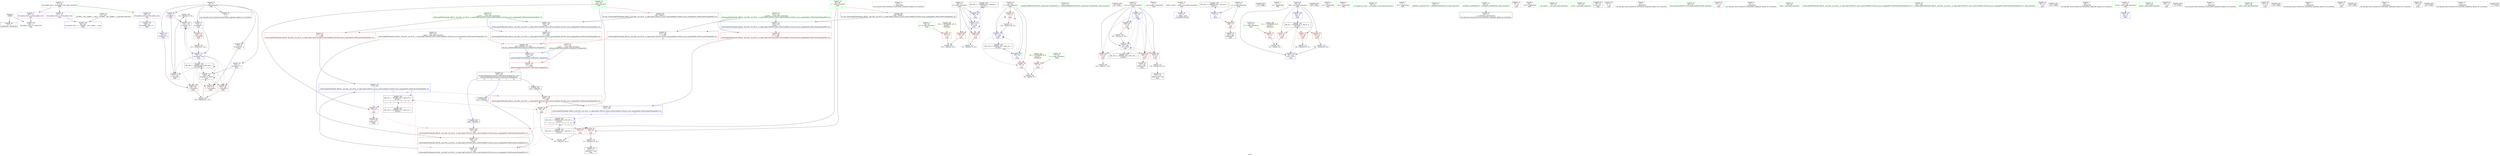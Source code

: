 digraph "SVFG" {
	label="SVFG";

	Node0x558593573b60 [shape=record,color=grey,label="{NodeID: 0\nNullPtr}"];
	Node0x558593573b60 -> Node0x55859358d4a0[style=solid];
	Node0x558593573b60 -> Node0x55859358d7e0[style=solid];
	Node0x558593596c90 [shape=record,color=grey,label="{NodeID: 180\n114 = Binary(113, 94, )\n}"];
	Node0x558593596c90 -> Node0x55859358db50[style=solid];
	Node0x55859358e080 [shape=record,color=red,label="{NodeID: 97\n217\<--200\n\<--__a.addr\n_ZSt4swapIiENSt9enable_ifIXsr6__and_ISt6__not_ISt15__is_tuple_likeIT_EESt21is_move_constructibleIS3_ESt18is_move_assignableIS3_EEE5valueEvE4typeERS3_SC_\n}"];
	Node0x55859358e080 -> Node0x5585935935f0[style=solid];
	Node0x55859358b870 [shape=record,color=green,label="{NodeID: 14\n133\<--1\n\<--dummyObj\nCan only get source location for instruction, argument, global var or function.}"];
	Node0x558593591d60 [shape=record,color=black,label="{NodeID: 194\nMR_20V_2 = PHI(MR_20V_4, MR_20V_1, )\npts\{70 \}\n}"];
	Node0x558593591d60 -> Node0x558593593040[style=dashed];
	Node0x55859358dc20 [shape=record,color=blue,label="{NodeID: 111\n119\<--121\narrayidx8\<--dec\nmain\n}"];
	Node0x55859358dc20 -> Node0x558593590b40[style=dashed];
	Node0x55859358dc20 -> Node0x558593590ce0[style=dashed];
	Node0x55859358dc20 -> Node0x558593590db0[style=dashed];
	Node0x55859358dc20 -> Node0x558593590e80[style=dashed];
	Node0x55859358dc20 -> Node0x55859358db50[style=dashed];
	Node0x55859358dc20 -> Node0x55859358de90[style=dashed];
	Node0x55859358dc20 -> Node0x5585935a0a30[style=dashed];
	Node0x55859358c580 [shape=record,color=green,label="{NodeID: 28\n61\<--62\ni\<--i_field_insensitive\nmain\n}"];
	Node0x55859358c580 -> Node0x5585935900b0[style=solid];
	Node0x55859358c580 -> Node0x558593590180[style=solid];
	Node0x55859358c580 -> Node0x55859358da80[style=solid];
	Node0x55859358c580 -> Node0x55859358dcf0[style=solid];
	Node0x5585935a3ec0 [shape=record,color=yellow,style=double,label="{NodeID: 208\n8V_1 = ENCHI(MR_8V_0)\npts\{58 \}\nFun[main]}"];
	Node0x5585935a3ec0 -> Node0x55859358ff10[style=dashed];
	Node0x558593593790 [shape=record,color=blue,label="{NodeID: 125\n231\<--230\n__t.addr\<--__t\n_ZSt4moveIRiEONSt16remove_referenceIT_E4typeEOS2_\n}"];
	Node0x558593593790 -> Node0x55859358e560[style=dashed];
	Node0x55859358d1d0 [shape=record,color=green,label="{NodeID: 42\n210\<--211\n_ZSt4moveIRiEONSt16remove_referenceIT_E4typeEOS2_\<--_ZSt4moveIRiEONSt16remove_referenceIT_E4typeEOS2__field_insensitive\n}"];
	Node0x55859358ee40 [shape=record,color=purple,label="{NodeID: 56\n112\<--8\narrayidx\<--a\nmain\n}"];
	Node0x55859358ee40 -> Node0x558593590b40[style=solid];
	Node0x55859358ee40 -> Node0x55859358db50[style=solid];
	Node0x55859358f9d0 [shape=record,color=purple,label="{NodeID: 70\n241\<--21\nllvm.global_ctors_1\<--llvm.global_ctors\nGlob }"];
	Node0x55859358f9d0 -> Node0x55859358e730[style=solid];
	Node0x5585935af710 [shape=record,color=black,label="{NodeID: 250\n92 = PHI()\n}"];
	Node0x558593590590 [shape=record,color=red,label="{NodeID: 84\n131\<--67\n\<--i10\nmain\n}"];
	Node0x558593590590 -> Node0x558593596f90[style=solid];
	Node0x558593574460 [shape=record,color=green,label="{NodeID: 1\n7\<--1\n__dso_handle\<--dummyObj\nGlob }"];
	Node0x558593596e10 [shape=record,color=grey,label="{NodeID: 181\n144 = Binary(143, 139, )\n}"];
	Node0x558593596e10 -> Node0x55859358de90[style=solid];
	Node0x55859358e150 [shape=record,color=red,label="{NodeID: 98\n214\<--202\n\<--__b.addr\n_ZSt4swapIiENSt9enable_ifIXsr6__and_ISt6__not_ISt15__is_tuple_likeIT_EESt21is_move_constructibleIS3_ESt18is_move_assignableIS3_EEE5valueEvE4typeERS3_SC_\n|{<s0>14}}"];
	Node0x55859358e150:s0 -> Node0x5585935b2220[style=solid,color=red];
	Node0x55859358b970 [shape=record,color=green,label="{NodeID: 15\n4\<--6\n_ZStL8__ioinit\<--_ZStL8__ioinit_field_insensitive\nGlob }"];
	Node0x55859358b970 -> Node0x55859358ed70[style=solid];
	Node0x558593591e50 [shape=record,color=black,label="{NodeID: 195\nMR_22V_2 = PHI(MR_22V_3, MR_22V_1, )\npts\{72 \}\n}"];
	Node0x558593591e50 -> Node0x558593593110[style=dashed];
	Node0x55859358dcf0 [shape=record,color=blue,label="{NodeID: 112\n61\<--126\ni\<--inc9\nmain\n}"];
	Node0x55859358dcf0 -> Node0x5585935900b0[style=dashed];
	Node0x55859358dcf0 -> Node0x558593590180[style=dashed];
	Node0x55859358dcf0 -> Node0x55859358dcf0[style=dashed];
	Node0x55859358dcf0 -> Node0x55859359dc10[style=dashed];
	Node0x55859358c650 [shape=record,color=green,label="{NodeID: 29\n63\<--64\nl\<--l_field_insensitive\nmain\n|{|<s2>7}}"];
	Node0x55859358c650 -> Node0x558593590250[style=solid];
	Node0x55859358c650 -> Node0x558593590320[style=solid];
	Node0x55859358c650:s2 -> Node0x5585935b2500[style=solid,color=red];
	Node0x5585935a3fa0 [shape=record,color=yellow,style=double,label="{NodeID: 209\n10V_1 = ENCHI(MR_10V_0)\npts\{60 \}\nFun[main]}"];
	Node0x5585935a3fa0 -> Node0x55859358ffe0[style=dashed];
	Node0x55859358d2d0 [shape=record,color=green,label="{NodeID: 43\n231\<--232\n__t.addr\<--__t.addr_field_insensitive\n_ZSt4moveIRiEONSt16remove_referenceIT_E4typeEOS2_\n}"];
	Node0x55859358d2d0 -> Node0x55859358e560[style=solid];
	Node0x55859358d2d0 -> Node0x558593593790[style=solid];
	Node0x55859358ef10 [shape=record,color=purple,label="{NodeID: 57\n119\<--8\narrayidx8\<--a\nmain\n}"];
	Node0x55859358ef10 -> Node0x558593590c10[style=solid];
	Node0x55859358ef10 -> Node0x55859358dc20[style=solid];
	Node0x55859358fad0 [shape=record,color=purple,label="{NodeID: 71\n242\<--21\nllvm.global_ctors_2\<--llvm.global_ctors\nGlob }"];
	Node0x55859358fad0 -> Node0x55859358d7e0[style=solid];
	Node0x5585935af810 [shape=record,color=black,label="{NodeID: 251\n173 = PHI()\n}"];
	Node0x558593590660 [shape=record,color=red,label="{NodeID: 85\n135\<--67\n\<--i10\nmain\n}"];
	Node0x558593590660 -> Node0x558593596210[style=solid];
	Node0x55859358a940 [shape=record,color=green,label="{NodeID: 2\n11\<--1\n.str\<--dummyObj\nGlob }"];
	Node0x558593596f90 [shape=record,color=grey,label="{NodeID: 182\n132 = cmp(131, 133, )\n}"];
	Node0x55859358e220 [shape=record,color=red,label="{NodeID: 99\n221\<--202\n\<--__b.addr\n_ZSt4swapIiENSt9enable_ifIXsr6__and_ISt6__not_ISt15__is_tuple_likeIT_EESt21is_move_constructibleIS3_ESt18is_move_assignableIS3_EEE5valueEvE4typeERS3_SC_\n}"];
	Node0x55859358e220 -> Node0x5585935936c0[style=solid];
	Node0x55859358ba70 [shape=record,color=green,label="{NodeID: 16\n8\<--10\na\<--a_field_insensitive\nGlob }"];
	Node0x55859358ba70 -> Node0x55859358d5a0[style=solid];
	Node0x55859358ba70 -> Node0x55859358ee40[style=solid];
	Node0x55859358ba70 -> Node0x55859358ef10[style=solid];
	Node0x55859358ba70 -> Node0x55859358efe0[style=solid];
	Node0x55859358ba70 -> Node0x55859358f0b0[style=solid];
	Node0x55859358ba70 -> Node0x55859358f180[style=solid];
	Node0x5585935a0a30 [shape=record,color=black,label="{NodeID: 196\nMR_24V_2 = PHI(MR_24V_6, MR_24V_1, )\npts\{100000 \}\n}"];
	Node0x5585935a0a30 -> Node0x558593590b40[style=dashed];
	Node0x5585935a0a30 -> Node0x558593590ce0[style=dashed];
	Node0x5585935a0a30 -> Node0x558593590db0[style=dashed];
	Node0x5585935a0a30 -> Node0x558593590e80[style=dashed];
	Node0x5585935a0a30 -> Node0x55859358db50[style=dashed];
	Node0x5585935a0a30 -> Node0x55859358de90[style=dashed];
	Node0x5585935a0a30 -> Node0x5585935a0a30[style=dashed];
	Node0x55859358ddc0 [shape=record,color=blue,label="{NodeID: 113\n67\<--94\ni10\<--\nmain\n}"];
	Node0x55859358ddc0 -> Node0x558593590590[style=dashed];
	Node0x55859358ddc0 -> Node0x558593590660[style=dashed];
	Node0x55859358ddc0 -> Node0x558593590730[style=dashed];
	Node0x55859358ddc0 -> Node0x558593590800[style=dashed];
	Node0x55859358ddc0 -> Node0x558593592f70[style=dashed];
	Node0x55859358ddc0 -> Node0x558593591860[style=dashed];
	Node0x55859358c720 [shape=record,color=green,label="{NodeID: 30\n65\<--66\nr\<--r_field_insensitive\nmain\n|{|<s2>7}}"];
	Node0x55859358c720 -> Node0x5585935903f0[style=solid];
	Node0x55859358c720 -> Node0x5585935904c0[style=solid];
	Node0x55859358c720:s2 -> Node0x5585935b2610[style=solid,color=red];
	Node0x55859358d3a0 [shape=record,color=green,label="{NodeID: 44\n23\<--236\n_GLOBAL__sub_I_lxglbk_1_1.cpp\<--_GLOBAL__sub_I_lxglbk_1_1.cpp_field_insensitive\n}"];
	Node0x55859358d3a0 -> Node0x55859358e730[style=solid];
	Node0x55859358efe0 [shape=record,color=purple,label="{NodeID: 58\n138\<--8\narrayidx15\<--a\nmain\n}"];
	Node0x55859358efe0 -> Node0x558593590ce0[style=solid];
	Node0x55859358fbd0 [shape=record,color=red,label="{NodeID: 72\n82\<--53\n\<--T\nmain\n}"];
	Node0x55859358fbd0 -> Node0x558593597110[style=solid];
	Node0x5585935af910 [shape=record,color=black,label="{NodeID: 252\n180 = PHI()\n}"];
	Node0x558593590730 [shape=record,color=red,label="{NodeID: 86\n140\<--67\n\<--i10\nmain\n}"];
	Node0x558593590730 -> Node0x55859358eb00[style=solid];
	Node0x55859358a9d0 [shape=record,color=green,label="{NodeID: 3\n13\<--1\n.str.1\<--dummyObj\nGlob }"];
	Node0x558593597110 [shape=record,color=grey,label="{NodeID: 183\n83 = cmp(81, 82, )\n}"];
	Node0x55859358e2f0 [shape=record,color=red,label="{NodeID: 100\n212\<--209\n\<--call\n_ZSt4swapIiENSt9enable_ifIXsr6__and_ISt6__not_ISt15__is_tuple_likeIT_EESt21is_move_constructibleIS3_ESt18is_move_assignableIS3_EEE5valueEvE4typeERS3_SC_\n}"];
	Node0x55859358e2f0 -> Node0x558593593520[style=solid];
	Node0x55859358bb70 [shape=record,color=green,label="{NodeID: 17\n21\<--25\nllvm.global_ctors\<--llvm.global_ctors_field_insensitive\nGlob }"];
	Node0x55859358bb70 -> Node0x55859358f8d0[style=solid];
	Node0x55859358bb70 -> Node0x55859358f9d0[style=solid];
	Node0x55859358bb70 -> Node0x55859358fad0[style=solid];
	Node0x55859358de90 [shape=record,color=blue,label="{NodeID: 114\n142\<--144\narrayidx17\<--add18\nmain\n}"];
	Node0x55859358de90 -> Node0x558593590ce0[style=dashed];
	Node0x55859358de90 -> Node0x558593590db0[style=dashed];
	Node0x55859358de90 -> Node0x558593590e80[style=dashed];
	Node0x55859358de90 -> Node0x55859358de90[style=dashed];
	Node0x55859358de90 -> Node0x5585935a0a30[style=dashed];
	Node0x55859358c7f0 [shape=record,color=green,label="{NodeID: 31\n67\<--68\ni10\<--i10_field_insensitive\nmain\n}"];
	Node0x55859358c7f0 -> Node0x558593590590[style=solid];
	Node0x55859358c7f0 -> Node0x558593590660[style=solid];
	Node0x55859358c7f0 -> Node0x558593590730[style=solid];
	Node0x55859358c7f0 -> Node0x558593590800[style=solid];
	Node0x55859358c7f0 -> Node0x55859358ddc0[style=solid];
	Node0x55859358c7f0 -> Node0x558593592f70[style=solid];
	Node0x55859358d4a0 [shape=record,color=black,label="{NodeID: 45\n2\<--3\ndummyVal\<--dummyVal\n}"];
	Node0x55859358f0b0 [shape=record,color=purple,label="{NodeID: 59\n142\<--8\narrayidx17\<--a\nmain\n}"];
	Node0x55859358f0b0 -> Node0x558593590db0[style=solid];
	Node0x55859358f0b0 -> Node0x55859358de90[style=solid];
	Node0x55859358fca0 [shape=record,color=red,label="{NodeID: 73\n81\<--55\n\<--CAS\nmain\n}"];
	Node0x55859358fca0 -> Node0x558593597110[style=solid];
	Node0x5585935afa10 [shape=record,color=black,label="{NodeID: 253\n209 = PHI(229, )\n}"];
	Node0x5585935afa10 -> Node0x55859358e2f0[style=solid];
	Node0x558593590800 [shape=record,color=red,label="{NodeID: 87\n147\<--67\n\<--i10\nmain\n}"];
	Node0x558593590800 -> Node0x558593596690[style=solid];
	Node0x55859358aa60 [shape=record,color=green,label="{NodeID: 4\n15\<--1\n.str.2\<--dummyObj\nGlob }"];
	Node0x558593597290 [shape=record,color=grey,label="{NodeID: 184\n98 = cmp(96, 97, )\n}"];
	Node0x55859358e3c0 [shape=record,color=red,label="{NodeID: 101\n216\<--215\n\<--call1\n_ZSt4swapIiENSt9enable_ifIXsr6__and_ISt6__not_ISt15__is_tuple_likeIT_EESt21is_move_constructibleIS3_ESt18is_move_assignableIS3_EEE5valueEvE4typeERS3_SC_\n}"];
	Node0x55859358e3c0 -> Node0x5585935935f0[style=solid];
	Node0x55859358bc70 [shape=record,color=green,label="{NodeID: 18\n26\<--27\n__cxx_global_var_init\<--__cxx_global_var_init_field_insensitive\n}"];
	Node0x558593592f70 [shape=record,color=blue,label="{NodeID: 115\n67\<--148\ni10\<--inc20\nmain\n}"];
	Node0x558593592f70 -> Node0x558593590590[style=dashed];
	Node0x558593592f70 -> Node0x558593590660[style=dashed];
	Node0x558593592f70 -> Node0x558593590730[style=dashed];
	Node0x558593592f70 -> Node0x558593590800[style=dashed];
	Node0x558593592f70 -> Node0x558593592f70[style=dashed];
	Node0x558593592f70 -> Node0x558593591860[style=dashed];
	Node0x55859358c8c0 [shape=record,color=green,label="{NodeID: 32\n69\<--70\nk\<--k_field_insensitive\nmain\n}"];
	Node0x55859358c8c0 -> Node0x5585935908d0[style=solid];
	Node0x55859358c8c0 -> Node0x5585935909a0[style=solid];
	Node0x55859358c8c0 -> Node0x558593593040[style=solid];
	Node0x55859358c8c0 -> Node0x5585935931e0[style=solid];
	Node0x55859358d5a0 [shape=record,color=black,label="{NodeID: 46\n9\<--8\n\<--a\nCan only get source location for instruction, argument, global var or function.}"];
	Node0x55859358f180 [shape=record,color=purple,label="{NodeID: 60\n170\<--8\narrayidx30\<--a\nmain\n}"];
	Node0x55859358f180 -> Node0x558593590e80[style=solid];
	Node0x55859358fd70 [shape=record,color=red,label="{NodeID: 74\n153\<--55\n\<--CAS\nmain\n}"];
	Node0x55859358fd70 -> Node0x558593596090[style=solid];
	Node0x5585935b2050 [shape=record,color=black,label="{NodeID: 254\n215 = PHI(229, )\n}"];
	Node0x5585935b2050 -> Node0x55859358e3c0[style=solid];
	Node0x5585935908d0 [shape=record,color=red,label="{NodeID: 88\n162\<--69\n\<--k\nmain\n}"];
	Node0x5585935908d0 -> Node0x558593597590[style=solid];
	Node0x55859358b2f0 [shape=record,color=green,label="{NodeID: 5\n17\<--1\n.str.3\<--dummyObj\nGlob }"];
	Node0x558593597410 [shape=record,color=grey,label="{NodeID: 185\n104 = cmp(102, 103, )\n}"];
	Node0x55859358e490 [shape=record,color=red,label="{NodeID: 102\n220\<--219\n\<--call2\n_ZSt4swapIiENSt9enable_ifIXsr6__and_ISt6__not_ISt15__is_tuple_likeIT_EESt21is_move_constructibleIS3_ESt18is_move_assignableIS3_EEE5valueEvE4typeERS3_SC_\n}"];
	Node0x55859358e490 -> Node0x5585935936c0[style=solid];
	Node0x55859358bd70 [shape=record,color=green,label="{NodeID: 19\n30\<--31\n_ZNSt8ios_base4InitC1Ev\<--_ZNSt8ios_base4InitC1Ev_field_insensitive\n}"];
	Node0x5585935a1930 [shape=record,color=black,label="{NodeID: 199\nMR_14V_3 = PHI(MR_14V_5, MR_14V_2, )\npts\{64 \}\n|{|<s4>7|<s5>7|<s6>7}}"];
	Node0x5585935a1930 -> Node0x558593590250[style=dashed];
	Node0x5585935a1930 -> Node0x558593590320[style=dashed];
	Node0x5585935a1930 -> Node0x55859359e110[style=dashed];
	Node0x5585935a1930 -> Node0x5585935a1930[style=dashed];
	Node0x5585935a1930:s4 -> Node0x55859358e2f0[style=dashed,color=red];
	Node0x5585935a1930:s5 -> Node0x55859358e3c0[style=dashed,color=red];
	Node0x5585935a1930:s6 -> Node0x5585935935f0[style=dashed,color=red];
	Node0x558593593040 [shape=record,color=blue,label="{NodeID: 116\n69\<--74\nk\<--\nmain\n}"];
	Node0x558593593040 -> Node0x5585935908d0[style=dashed];
	Node0x558593593040 -> Node0x5585935909a0[style=dashed];
	Node0x558593593040 -> Node0x5585935931e0[style=dashed];
	Node0x558593593040 -> Node0x558593591d60[style=dashed];
	Node0x55859358c990 [shape=record,color=green,label="{NodeID: 33\n71\<--72\np\<--p_field_insensitive\nmain\n}"];
	Node0x55859358c990 -> Node0x558593590a70[style=solid];
	Node0x55859358c990 -> Node0x558593593110[style=solid];
	Node0x55859358d6a0 [shape=record,color=black,label="{NodeID: 47\n34\<--35\n\<--_ZNSt8ios_base4InitD1Ev\nCan only get source location for instruction, argument, global var or function.}"];
	Node0x55859358f250 [shape=record,color=purple,label="{NodeID: 61\n76\<--11\n\<--.str\nmain\n}"];
	Node0x55859358fe40 [shape=record,color=red,label="{NodeID: 75\n184\<--55\n\<--CAS\nmain\n}"];
	Node0x55859358fe40 -> Node0x558593596510[style=solid];
	Node0x5585935b2120 [shape=record,color=black,label="{NodeID: 255\n219 = PHI(229, )\n}"];
	Node0x5585935b2120 -> Node0x55859358e490[style=solid];
	Node0x558593596090 [shape=record,color=grey,label="{NodeID: 172\n154 = Binary(153, 94, )\n}"];
	Node0x5585935909a0 [shape=record,color=red,label="{NodeID: 89\n175\<--69\n\<--k\nmain\n}"];
	Node0x5585935909a0 -> Node0x558593596810[style=solid];
	Node0x55859358b380 [shape=record,color=green,label="{NodeID: 6\n19\<--1\n.str.4\<--dummyObj\nGlob }"];
	Node0x558593597590 [shape=record,color=grey,label="{NodeID: 186\n164 = cmp(162, 163, )\n}"];
	Node0x55859358e560 [shape=record,color=red,label="{NodeID: 103\n234\<--231\n\<--__t.addr\n_ZSt4moveIRiEONSt16remove_referenceIT_E4typeEOS2_\n}"];
	Node0x55859358e560 -> Node0x55859358eca0[style=solid];
	Node0x55859358be70 [shape=record,color=green,label="{NodeID: 20\n36\<--37\n__cxa_atexit\<--__cxa_atexit_field_insensitive\n}"];
	Node0x5585935a1e30 [shape=record,color=black,label="{NodeID: 200\nMR_16V_3 = PHI(MR_16V_5, MR_16V_2, )\npts\{66 \}\n|{|<s4>7|<s5>7|<s6>7|<s7>7}}"];
	Node0x5585935a1e30 -> Node0x5585935903f0[style=dashed];
	Node0x5585935a1e30 -> Node0x5585935904c0[style=dashed];
	Node0x5585935a1e30 -> Node0x558593591360[style=dashed];
	Node0x5585935a1e30 -> Node0x5585935a1e30[style=dashed];
	Node0x5585935a1e30:s4 -> Node0x55859358e2f0[style=dashed,color=red];
	Node0x5585935a1e30:s5 -> Node0x55859358e3c0[style=dashed,color=red];
	Node0x5585935a1e30:s6 -> Node0x55859358e490[style=dashed,color=red];
	Node0x5585935a1e30:s7 -> Node0x5585935936c0[style=dashed,color=red];
	Node0x558593593110 [shape=record,color=blue,label="{NodeID: 117\n71\<--74\np\<--\nmain\n}"];
	Node0x558593593110 -> Node0x558593590a70[style=dashed];
	Node0x558593593110 -> Node0x558593591e50[style=dashed];
	Node0x55859358ca60 [shape=record,color=green,label="{NodeID: 34\n78\<--79\nscanf\<--scanf_field_insensitive\n}"];
	Node0x55859358e7c0 [shape=record,color=black,label="{NodeID: 48\n50\<--74\nmain_ret\<--\nmain\n}"];
	Node0x55859358f320 [shape=record,color=purple,label="{NodeID: 62\n91\<--11\n\<--.str\nmain\n}"];
	Node0x55859358ff10 [shape=record,color=red,label="{NodeID: 76\n97\<--57\n\<--n\nmain\n}"];
	Node0x55859358ff10 -> Node0x558593597290[style=solid];
	Node0x5585935b2220 [shape=record,color=black,label="{NodeID: 256\n230 = PHI(208, 214, 204, )\n0th arg _ZSt4moveIRiEONSt16remove_referenceIT_E4typeEOS2_ }"];
	Node0x5585935b2220 -> Node0x558593593790[style=solid];
	Node0x558593596210 [shape=record,color=grey,label="{NodeID: 173\n136 = Binary(135, 94, )\n}"];
	Node0x558593596210 -> Node0x55859358ea30[style=solid];
	Node0x558593590a70 [shape=record,color=red,label="{NodeID: 90\n168\<--71\n\<--p\nmain\n}"];
	Node0x558593590a70 -> Node0x55859358ebd0[style=solid];
	Node0x55859358b410 [shape=record,color=green,label="{NodeID: 7\n22\<--1\n\<--dummyObj\nCan only get source location for instruction, argument, global var or function.}"];
	Node0x55859358e630 [shape=record,color=blue,label="{NodeID: 104\n240\<--22\nllvm.global_ctors_0\<--\nGlob }"];
	Node0x55859358bf70 [shape=record,color=green,label="{NodeID: 21\n35\<--41\n_ZNSt8ios_base4InitD1Ev\<--_ZNSt8ios_base4InitD1Ev_field_insensitive\n}"];
	Node0x55859358bf70 -> Node0x55859358d6a0[style=solid];
	Node0x5585935931e0 [shape=record,color=blue,label="{NodeID: 118\n69\<--176\nk\<--inc33\nmain\n}"];
	Node0x5585935931e0 -> Node0x5585935908d0[style=dashed];
	Node0x5585935931e0 -> Node0x5585935909a0[style=dashed];
	Node0x5585935931e0 -> Node0x5585935931e0[style=dashed];
	Node0x5585935931e0 -> Node0x558593591d60[style=dashed];
	Node0x55859358cb60 [shape=record,color=green,label="{NodeID: 35\n89\<--90\nllvm.memset.p0i8.i64\<--llvm.memset.p0i8.i64_field_insensitive\n}"];
	Node0x55859358e890 [shape=record,color=black,label="{NodeID: 49\n111\<--110\nidxprom\<--\nmain\n}"];
	Node0x55859358f3f0 [shape=record,color=purple,label="{NodeID: 63\n151\<--11\n\<--.str\nmain\n}"];
	Node0x55859358ffe0 [shape=record,color=red,label="{NodeID: 77\n163\<--59\n\<--m\nmain\n}"];
	Node0x55859358ffe0 -> Node0x558593597590[style=solid];
	Node0x5585935b2500 [shape=record,color=black,label="{NodeID: 257\n198 = PHI(63, )\n0th arg _ZSt4swapIiENSt9enable_ifIXsr6__and_ISt6__not_ISt15__is_tuple_likeIT_EESt21is_move_constructibleIS3_ESt18is_move_assignableIS3_EEE5valueEvE4typeERS3_SC_ }"];
	Node0x5585935b2500 -> Node0x558593593380[style=solid];
	Node0x558593596390 [shape=record,color=grey,label="{NodeID: 174\n126 = Binary(125, 94, )\n}"];
	Node0x558593596390 -> Node0x55859358dcf0[style=solid];
	Node0x558593590b40 [shape=record,color=red,label="{NodeID: 91\n113\<--112\n\<--arrayidx\nmain\n}"];
	Node0x558593590b40 -> Node0x558593596c90[style=solid];
	Node0x55859358b4a0 [shape=record,color=green,label="{NodeID: 8\n74\<--1\n\<--dummyObj\nCan only get source location for instruction, argument, global var or function.}"];
	Node0x55859358e730 [shape=record,color=blue,label="{NodeID: 105\n241\<--23\nllvm.global_ctors_1\<--_GLOBAL__sub_I_lxglbk_1_1.cpp\nGlob }"];
	Node0x55859358c070 [shape=record,color=green,label="{NodeID: 22\n48\<--49\nmain\<--main_field_insensitive\n}"];
	Node0x5585935932b0 [shape=record,color=blue,label="{NodeID: 119\n55\<--185\nCAS\<--inc37\nmain\n}"];
	Node0x5585935932b0 -> Node0x55859359d710[style=dashed];
	Node0x55859358cc60 [shape=record,color=green,label="{NodeID: 36\n107\<--108\n_ZSt4swapIiENSt9enable_ifIXsr6__and_ISt6__not_ISt15__is_tuple_likeIT_EESt21is_move_constructibleIS3_ESt18is_move_assignableIS3_EEE5valueEvE4typeERS3_SC_\<--_ZSt4swapIiENSt9enable_ifIXsr6__and_ISt6__not_ISt15__is_tuple_likeIT_EESt21is_move_constructibleIS3_ESt18is_move_assignableIS3_EEE5valueEvE4typeERS3_SC__field_insensitive\n}"];
	Node0x55859358e960 [shape=record,color=black,label="{NodeID: 50\n118\<--117\nidxprom7\<--add\nmain\n}"];
	Node0x55859358f4c0 [shape=record,color=purple,label="{NodeID: 64\n166\<--11\n\<--.str\nmain\n}"];
	Node0x5585935b1db0 [shape=record,color=black,label="{NodeID: 244\n101 = PHI()\n}"];
	Node0x5585935900b0 [shape=record,color=red,label="{NodeID: 78\n96\<--61\n\<--i\nmain\n}"];
	Node0x5585935900b0 -> Node0x558593597290[style=solid];
	Node0x5585935b2610 [shape=record,color=black,label="{NodeID: 258\n199 = PHI(65, )\n1st arg _ZSt4swapIiENSt9enable_ifIXsr6__and_ISt6__not_ISt15__is_tuple_likeIT_EESt21is_move_constructibleIS3_ESt18is_move_assignableIS3_EEE5valueEvE4typeERS3_SC_ }"];
	Node0x5585935b2610 -> Node0x558593593450[style=solid];
	Node0x558593596510 [shape=record,color=grey,label="{NodeID: 175\n185 = Binary(184, 94, )\n}"];
	Node0x558593596510 -> Node0x5585935932b0[style=solid];
	Node0x558593590c10 [shape=record,color=red,label="{NodeID: 92\n120\<--119\n\<--arrayidx8\nmain\n}"];
	Node0x558593590c10 -> Node0x558593596990[style=solid];
	Node0x55859358b530 [shape=record,color=green,label="{NodeID: 9\n86\<--1\n\<--dummyObj\nCan only get source location for instruction, argument, global var or function.}"];
	Node0x55859359d710 [shape=record,color=black,label="{NodeID: 189\nMR_6V_3 = PHI(MR_6V_4, MR_6V_2, )\npts\{56 \}\n}"];
	Node0x55859359d710 -> Node0x55859358fca0[style=dashed];
	Node0x55859359d710 -> Node0x55859358fd70[style=dashed];
	Node0x55859359d710 -> Node0x55859358fe40[style=dashed];
	Node0x55859359d710 -> Node0x5585935932b0[style=dashed];
	Node0x55859358d7e0 [shape=record,color=blue, style = dotted,label="{NodeID: 106\n242\<--3\nllvm.global_ctors_2\<--dummyVal\nGlob }"];
	Node0x55859358c170 [shape=record,color=green,label="{NodeID: 23\n51\<--52\nretval\<--retval_field_insensitive\nmain\n}"];
	Node0x55859358c170 -> Node0x55859358d8e0[style=solid];
	Node0x558593593380 [shape=record,color=blue,label="{NodeID: 120\n200\<--198\n__a.addr\<--__a\n_ZSt4swapIiENSt9enable_ifIXsr6__and_ISt6__not_ISt15__is_tuple_likeIT_EESt21is_move_constructibleIS3_ESt18is_move_assignableIS3_EEE5valueEvE4typeERS3_SC_\n}"];
	Node0x558593593380 -> Node0x55859358dfb0[style=dashed];
	Node0x558593593380 -> Node0x55859358e080[style=dashed];
	Node0x55859358cd60 [shape=record,color=green,label="{NodeID: 37\n157\<--158\nprintf\<--printf_field_insensitive\n}"];
	Node0x55859358ea30 [shape=record,color=black,label="{NodeID: 51\n137\<--136\nidxprom14\<--sub\nmain\n}"];
	Node0x55859358f590 [shape=record,color=purple,label="{NodeID: 65\n100\<--13\n\<--.str.1\nmain\n}"];
	Node0x5585935b1e80 [shape=record,color=black,label="{NodeID: 245\n33 = PHI()\n}"];
	Node0x558593590180 [shape=record,color=red,label="{NodeID: 79\n125\<--61\n\<--i\nmain\n}"];
	Node0x558593590180 -> Node0x558593596390[style=solid];
	Node0x558593596690 [shape=record,color=grey,label="{NodeID: 176\n148 = Binary(147, 94, )\n}"];
	Node0x558593596690 -> Node0x558593592f70[style=solid];
	Node0x558593590ce0 [shape=record,color=red,label="{NodeID: 93\n139\<--138\n\<--arrayidx15\nmain\n}"];
	Node0x558593590ce0 -> Node0x558593596e10[style=solid];
	Node0x55859358b5c0 [shape=record,color=green,label="{NodeID: 10\n87\<--1\n\<--dummyObj\nCan only get source location for instruction, argument, global var or function.}"];
	Node0x55859359dc10 [shape=record,color=black,label="{NodeID: 190\nMR_12V_2 = PHI(MR_12V_4, MR_12V_1, )\npts\{62 \}\n}"];
	Node0x55859359dc10 -> Node0x55859358da80[style=dashed];
	Node0x55859358d8e0 [shape=record,color=blue,label="{NodeID: 107\n51\<--74\nretval\<--\nmain\n}"];
	Node0x55859358c240 [shape=record,color=green,label="{NodeID: 24\n53\<--54\nT\<--T_field_insensitive\nmain\n}"];
	Node0x55859358c240 -> Node0x55859358fbd0[style=solid];
	Node0x558593593450 [shape=record,color=blue,label="{NodeID: 121\n202\<--199\n__b.addr\<--__b\n_ZSt4swapIiENSt9enable_ifIXsr6__and_ISt6__not_ISt15__is_tuple_likeIT_EESt21is_move_constructibleIS3_ESt18is_move_assignableIS3_EEE5valueEvE4typeERS3_SC_\n}"];
	Node0x558593593450 -> Node0x55859358e150[style=dashed];
	Node0x558593593450 -> Node0x55859358e220[style=dashed];
	Node0x55859358ce60 [shape=record,color=green,label="{NodeID: 38\n181\<--182\nputs\<--puts_field_insensitive\n}"];
	Node0x55859358eb00 [shape=record,color=black,label="{NodeID: 52\n141\<--140\nidxprom16\<--\nmain\n}"];
	Node0x55859358f660 [shape=record,color=purple,label="{NodeID: 66\n155\<--15\n\<--.str.2\nmain\n}"];
	Node0x5585935af310 [shape=record,color=black,label="{NodeID: 246\n152 = PHI()\n}"];
	Node0x558593590250 [shape=record,color=red,label="{NodeID: 80\n102\<--63\n\<--l\nmain\n}"];
	Node0x558593590250 -> Node0x558593597410[style=solid];
	Node0x558593596810 [shape=record,color=grey,label="{NodeID: 177\n176 = Binary(175, 94, )\n}"];
	Node0x558593596810 -> Node0x5585935931e0[style=solid];
	Node0x558593590db0 [shape=record,color=red,label="{NodeID: 94\n143\<--142\n\<--arrayidx17\nmain\n}"];
	Node0x558593590db0 -> Node0x558593596e10[style=solid];
	Node0x55859358b650 [shape=record,color=green,label="{NodeID: 11\n88\<--1\n\<--dummyObj\nCan only get source location for instruction, argument, global var or function.}"];
	Node0x55859359e110 [shape=record,color=black,label="{NodeID: 191\nMR_14V_2 = PHI(MR_14V_3, MR_14V_1, )\npts\{64 \}\n}"];
	Node0x55859359e110 -> Node0x5585935a1930[style=dashed];
	Node0x55859358d9b0 [shape=record,color=blue,label="{NodeID: 108\n55\<--74\nCAS\<--\nmain\n}"];
	Node0x55859358d9b0 -> Node0x55859359d710[style=dashed];
	Node0x55859358c310 [shape=record,color=green,label="{NodeID: 25\n55\<--56\nCAS\<--CAS_field_insensitive\nmain\n}"];
	Node0x55859358c310 -> Node0x55859358fca0[style=solid];
	Node0x55859358c310 -> Node0x55859358fd70[style=solid];
	Node0x55859358c310 -> Node0x55859358fe40[style=solid];
	Node0x55859358c310 -> Node0x55859358d9b0[style=solid];
	Node0x55859358c310 -> Node0x5585935932b0[style=solid];
	Node0x558593593520 [shape=record,color=blue,label="{NodeID: 122\n204\<--212\n__tmp\<--\n_ZSt4swapIiENSt9enable_ifIXsr6__and_ISt6__not_ISt15__is_tuple_likeIT_EESt21is_move_constructibleIS3_ESt18is_move_assignableIS3_EEE5valueEvE4typeERS3_SC_\n}"];
	Node0x558593593520 -> Node0x55859358e3c0[style=dashed];
	Node0x558593593520 -> Node0x55859358e490[style=dashed];
	Node0x55859358cf60 [shape=record,color=green,label="{NodeID: 39\n200\<--201\n__a.addr\<--__a.addr_field_insensitive\n_ZSt4swapIiENSt9enable_ifIXsr6__and_ISt6__not_ISt15__is_tuple_likeIT_EESt21is_move_constructibleIS3_ESt18is_move_assignableIS3_EEE5valueEvE4typeERS3_SC_\n}"];
	Node0x55859358cf60 -> Node0x55859358dfb0[style=solid];
	Node0x55859358cf60 -> Node0x55859358e080[style=solid];
	Node0x55859358cf60 -> Node0x558593593380[style=solid];
	Node0x55859358ebd0 [shape=record,color=black,label="{NodeID: 53\n169\<--168\nidxprom29\<--\nmain\n}"];
	Node0x55859358f730 [shape=record,color=purple,label="{NodeID: 67\n172\<--17\n\<--.str.3\nmain\n}"];
	Node0x5585935af410 [shape=record,color=black,label="{NodeID: 247\n156 = PHI()\n}"];
	Node0x558593590320 [shape=record,color=red,label="{NodeID: 81\n110\<--63\n\<--l\nmain\n}"];
	Node0x558593590320 -> Node0x55859358e890[style=solid];
	Node0x558593596990 [shape=record,color=grey,label="{NodeID: 178\n121 = Binary(120, 122, )\n}"];
	Node0x558593596990 -> Node0x55859358dc20[style=solid];
	Node0x558593590e80 [shape=record,color=red,label="{NodeID: 95\n171\<--170\n\<--arrayidx30\nmain\n}"];
	Node0x55859358b6e0 [shape=record,color=green,label="{NodeID: 12\n94\<--1\n\<--dummyObj\nCan only get source location for instruction, argument, global var or function.}"];
	Node0x558593591360 [shape=record,color=black,label="{NodeID: 192\nMR_16V_2 = PHI(MR_16V_3, MR_16V_1, )\npts\{66 \}\n}"];
	Node0x558593591360 -> Node0x5585935a1e30[style=dashed];
	Node0x55859358da80 [shape=record,color=blue,label="{NodeID: 109\n61\<--94\ni\<--\nmain\n}"];
	Node0x55859358da80 -> Node0x5585935900b0[style=dashed];
	Node0x55859358da80 -> Node0x558593590180[style=dashed];
	Node0x55859358da80 -> Node0x55859358dcf0[style=dashed];
	Node0x55859358da80 -> Node0x55859359dc10[style=dashed];
	Node0x55859358c3e0 [shape=record,color=green,label="{NodeID: 26\n57\<--58\nn\<--n_field_insensitive\nmain\n}"];
	Node0x55859358c3e0 -> Node0x55859358ff10[style=solid];
	Node0x5585935a3d00 [shape=record,color=yellow,style=double,label="{NodeID: 206\n4V_1 = ENCHI(MR_4V_0)\npts\{54 \}\nFun[main]}"];
	Node0x5585935a3d00 -> Node0x55859358fbd0[style=dashed];
	Node0x5585935935f0 [shape=record,color=blue,label="{NodeID: 123\n217\<--216\n\<--\n_ZSt4swapIiENSt9enable_ifIXsr6__and_ISt6__not_ISt15__is_tuple_likeIT_EESt21is_move_constructibleIS3_ESt18is_move_assignableIS3_EEE5valueEvE4typeERS3_SC_\n|{|<s1>7|<s2>7}}"];
	Node0x5585935935f0 -> Node0x55859358e490[style=dashed];
	Node0x5585935935f0:s1 -> Node0x558593590320[style=dashed,color=blue];
	Node0x5585935935f0:s2 -> Node0x5585935a1930[style=dashed,color=blue];
	Node0x55859358d030 [shape=record,color=green,label="{NodeID: 40\n202\<--203\n__b.addr\<--__b.addr_field_insensitive\n_ZSt4swapIiENSt9enable_ifIXsr6__and_ISt6__not_ISt15__is_tuple_likeIT_EESt21is_move_constructibleIS3_ESt18is_move_assignableIS3_EEE5valueEvE4typeERS3_SC_\n}"];
	Node0x55859358d030 -> Node0x55859358e150[style=solid];
	Node0x55859358d030 -> Node0x55859358e220[style=solid];
	Node0x55859358d030 -> Node0x558593593450[style=solid];
	Node0x55859358eca0 [shape=record,color=black,label="{NodeID: 54\n229\<--234\n_ZSt4moveIRiEONSt16remove_referenceIT_E4typeEOS2__ret\<--\n_ZSt4moveIRiEONSt16remove_referenceIT_E4typeEOS2_\n|{<s0>13|<s1>14|<s2>15}}"];
	Node0x55859358eca0:s0 -> Node0x5585935afa10[style=solid,color=blue];
	Node0x55859358eca0:s1 -> Node0x5585935b2050[style=solid,color=blue];
	Node0x55859358eca0:s2 -> Node0x5585935b2120[style=solid,color=blue];
	Node0x55859358f800 [shape=record,color=purple,label="{NodeID: 68\n179\<--19\n\<--.str.4\nmain\n}"];
	Node0x5585935af510 [shape=record,color=black,label="{NodeID: 248\n167 = PHI()\n}"];
	Node0x5585935903f0 [shape=record,color=red,label="{NodeID: 82\n103\<--65\n\<--r\nmain\n}"];
	Node0x5585935903f0 -> Node0x558593597410[style=solid];
	Node0x558593596b10 [shape=record,color=grey,label="{NodeID: 179\n117 = Binary(116, 94, )\n}"];
	Node0x558593596b10 -> Node0x55859358e960[style=solid];
	Node0x55859358dfb0 [shape=record,color=red,label="{NodeID: 96\n208\<--200\n\<--__a.addr\n_ZSt4swapIiENSt9enable_ifIXsr6__and_ISt6__not_ISt15__is_tuple_likeIT_EESt21is_move_constructibleIS3_ESt18is_move_assignableIS3_EEE5valueEvE4typeERS3_SC_\n|{<s0>13}}"];
	Node0x55859358dfb0:s0 -> Node0x5585935b2220[style=solid,color=red];
	Node0x55859358b770 [shape=record,color=green,label="{NodeID: 13\n122\<--1\n\<--dummyObj\nCan only get source location for instruction, argument, global var or function.}"];
	Node0x558593591860 [shape=record,color=black,label="{NodeID: 193\nMR_18V_2 = PHI(MR_18V_4, MR_18V_1, )\npts\{68 \}\n}"];
	Node0x558593591860 -> Node0x55859358ddc0[style=dashed];
	Node0x55859358db50 [shape=record,color=blue,label="{NodeID: 110\n112\<--114\narrayidx\<--inc\nmain\n}"];
	Node0x55859358db50 -> Node0x558593590c10[style=dashed];
	Node0x55859358db50 -> Node0x55859358dc20[style=dashed];
	Node0x55859358c4b0 [shape=record,color=green,label="{NodeID: 27\n59\<--60\nm\<--m_field_insensitive\nmain\n}"];
	Node0x55859358c4b0 -> Node0x55859358ffe0[style=solid];
	Node0x5585935936c0 [shape=record,color=blue,label="{NodeID: 124\n221\<--220\n\<--\n_ZSt4swapIiENSt9enable_ifIXsr6__and_ISt6__not_ISt15__is_tuple_likeIT_EESt21is_move_constructibleIS3_ESt18is_move_assignableIS3_EEE5valueEvE4typeERS3_SC_\n|{<s0>7|<s1>7}}"];
	Node0x5585935936c0:s0 -> Node0x5585935904c0[style=dashed,color=blue];
	Node0x5585935936c0:s1 -> Node0x5585935a1e30[style=dashed,color=blue];
	Node0x55859358d100 [shape=record,color=green,label="{NodeID: 41\n204\<--205\n__tmp\<--__tmp_field_insensitive\n_ZSt4swapIiENSt9enable_ifIXsr6__and_ISt6__not_ISt15__is_tuple_likeIT_EESt21is_move_constructibleIS3_ESt18is_move_assignableIS3_EEE5valueEvE4typeERS3_SC_\n|{|<s1>15}}"];
	Node0x55859358d100 -> Node0x558593593520[style=solid];
	Node0x55859358d100:s1 -> Node0x5585935b2220[style=solid,color=red];
	Node0x55859358ed70 [shape=record,color=purple,label="{NodeID: 55\n32\<--4\n\<--_ZStL8__ioinit\n__cxx_global_var_init\n}"];
	Node0x55859358f8d0 [shape=record,color=purple,label="{NodeID: 69\n240\<--21\nllvm.global_ctors_0\<--llvm.global_ctors\nGlob }"];
	Node0x55859358f8d0 -> Node0x55859358e630[style=solid];
	Node0x5585935af610 [shape=record,color=black,label="{NodeID: 249\n77 = PHI()\n}"];
	Node0x5585935904c0 [shape=record,color=red,label="{NodeID: 83\n116\<--65\n\<--r\nmain\n}"];
	Node0x5585935904c0 -> Node0x558593596b10[style=solid];
}
